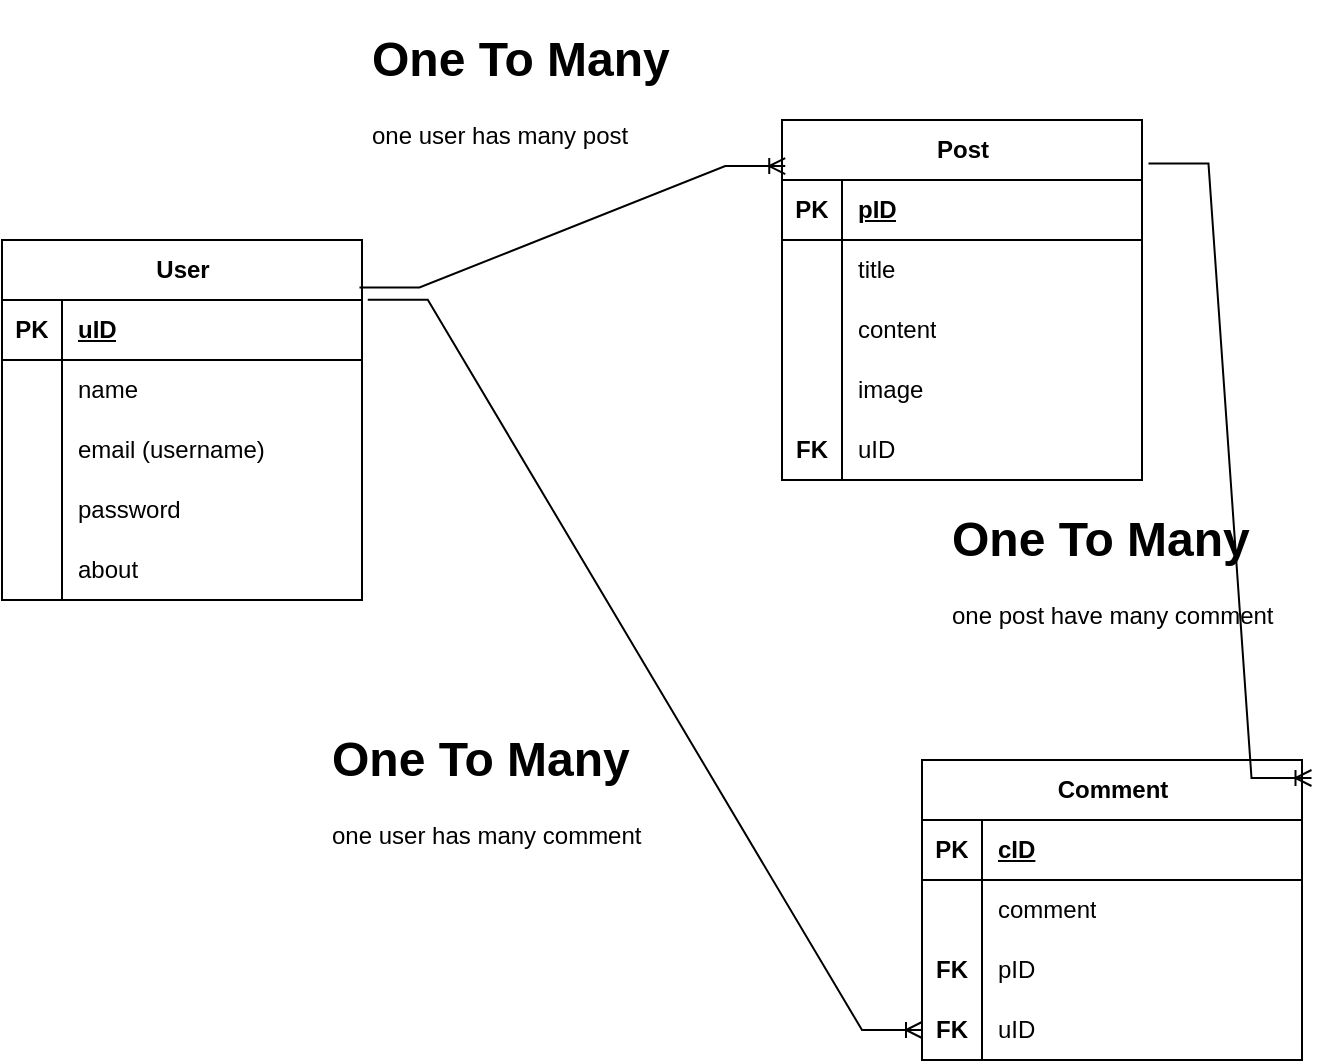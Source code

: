 <mxfile version="22.0.6" type="github">
  <diagram name="Page-1" id="rjUyp8N3hscNRFxweDXh">
    <mxGraphModel dx="1050" dy="1772" grid="1" gridSize="10" guides="1" tooltips="1" connect="1" arrows="1" fold="1" page="1" pageScale="1" pageWidth="827" pageHeight="1169" math="0" shadow="0">
      <root>
        <mxCell id="0" />
        <mxCell id="1" parent="0" />
        <mxCell id="UfklniecfccWjPxdkubK-25" value="User" style="shape=table;startSize=30;container=1;collapsible=1;childLayout=tableLayout;fixedRows=1;rowLines=0;fontStyle=1;align=center;resizeLast=1;html=1;" parent="1" vertex="1">
          <mxGeometry x="100" y="110" width="180" height="180" as="geometry" />
        </mxCell>
        <mxCell id="UfklniecfccWjPxdkubK-26" value="" style="shape=tableRow;horizontal=0;startSize=0;swimlaneHead=0;swimlaneBody=0;fillColor=none;collapsible=0;dropTarget=0;points=[[0,0.5],[1,0.5]];portConstraint=eastwest;top=0;left=0;right=0;bottom=1;" parent="UfklniecfccWjPxdkubK-25" vertex="1">
          <mxGeometry y="30" width="180" height="30" as="geometry" />
        </mxCell>
        <mxCell id="UfklniecfccWjPxdkubK-27" value="PK" style="shape=partialRectangle;connectable=0;fillColor=none;top=0;left=0;bottom=0;right=0;fontStyle=1;overflow=hidden;whiteSpace=wrap;html=1;" parent="UfklniecfccWjPxdkubK-26" vertex="1">
          <mxGeometry width="30" height="30" as="geometry">
            <mxRectangle width="30" height="30" as="alternateBounds" />
          </mxGeometry>
        </mxCell>
        <mxCell id="UfklniecfccWjPxdkubK-28" value="uID" style="shape=partialRectangle;connectable=0;fillColor=none;top=0;left=0;bottom=0;right=0;align=left;spacingLeft=6;fontStyle=5;overflow=hidden;whiteSpace=wrap;html=1;" parent="UfklniecfccWjPxdkubK-26" vertex="1">
          <mxGeometry x="30" width="150" height="30" as="geometry">
            <mxRectangle width="150" height="30" as="alternateBounds" />
          </mxGeometry>
        </mxCell>
        <mxCell id="UfklniecfccWjPxdkubK-29" value="" style="shape=tableRow;horizontal=0;startSize=0;swimlaneHead=0;swimlaneBody=0;fillColor=none;collapsible=0;dropTarget=0;points=[[0,0.5],[1,0.5]];portConstraint=eastwest;top=0;left=0;right=0;bottom=0;" parent="UfklniecfccWjPxdkubK-25" vertex="1">
          <mxGeometry y="60" width="180" height="30" as="geometry" />
        </mxCell>
        <mxCell id="UfklniecfccWjPxdkubK-30" value="" style="shape=partialRectangle;connectable=0;fillColor=none;top=0;left=0;bottom=0;right=0;editable=1;overflow=hidden;whiteSpace=wrap;html=1;" parent="UfklniecfccWjPxdkubK-29" vertex="1">
          <mxGeometry width="30" height="30" as="geometry">
            <mxRectangle width="30" height="30" as="alternateBounds" />
          </mxGeometry>
        </mxCell>
        <mxCell id="UfklniecfccWjPxdkubK-31" value="name" style="shape=partialRectangle;connectable=0;fillColor=none;top=0;left=0;bottom=0;right=0;align=left;spacingLeft=6;overflow=hidden;whiteSpace=wrap;html=1;" parent="UfklniecfccWjPxdkubK-29" vertex="1">
          <mxGeometry x="30" width="150" height="30" as="geometry">
            <mxRectangle width="150" height="30" as="alternateBounds" />
          </mxGeometry>
        </mxCell>
        <mxCell id="UfklniecfccWjPxdkubK-32" value="" style="shape=tableRow;horizontal=0;startSize=0;swimlaneHead=0;swimlaneBody=0;fillColor=none;collapsible=0;dropTarget=0;points=[[0,0.5],[1,0.5]];portConstraint=eastwest;top=0;left=0;right=0;bottom=0;" parent="UfklniecfccWjPxdkubK-25" vertex="1">
          <mxGeometry y="90" width="180" height="30" as="geometry" />
        </mxCell>
        <mxCell id="UfklniecfccWjPxdkubK-33" value="" style="shape=partialRectangle;connectable=0;fillColor=none;top=0;left=0;bottom=0;right=0;editable=1;overflow=hidden;whiteSpace=wrap;html=1;" parent="UfklniecfccWjPxdkubK-32" vertex="1">
          <mxGeometry width="30" height="30" as="geometry">
            <mxRectangle width="30" height="30" as="alternateBounds" />
          </mxGeometry>
        </mxCell>
        <mxCell id="UfklniecfccWjPxdkubK-34" value="email (username)" style="shape=partialRectangle;connectable=0;fillColor=none;top=0;left=0;bottom=0;right=0;align=left;spacingLeft=6;overflow=hidden;whiteSpace=wrap;html=1;" parent="UfklniecfccWjPxdkubK-32" vertex="1">
          <mxGeometry x="30" width="150" height="30" as="geometry">
            <mxRectangle width="150" height="30" as="alternateBounds" />
          </mxGeometry>
        </mxCell>
        <mxCell id="UfklniecfccWjPxdkubK-35" value="" style="shape=tableRow;horizontal=0;startSize=0;swimlaneHead=0;swimlaneBody=0;fillColor=none;collapsible=0;dropTarget=0;points=[[0,0.5],[1,0.5]];portConstraint=eastwest;top=0;left=0;right=0;bottom=0;" parent="UfklniecfccWjPxdkubK-25" vertex="1">
          <mxGeometry y="120" width="180" height="30" as="geometry" />
        </mxCell>
        <mxCell id="UfklniecfccWjPxdkubK-36" value="" style="shape=partialRectangle;connectable=0;fillColor=none;top=0;left=0;bottom=0;right=0;editable=1;overflow=hidden;whiteSpace=wrap;html=1;" parent="UfklniecfccWjPxdkubK-35" vertex="1">
          <mxGeometry width="30" height="30" as="geometry">
            <mxRectangle width="30" height="30" as="alternateBounds" />
          </mxGeometry>
        </mxCell>
        <mxCell id="UfklniecfccWjPxdkubK-37" value="password" style="shape=partialRectangle;connectable=0;fillColor=none;top=0;left=0;bottom=0;right=0;align=left;spacingLeft=6;overflow=hidden;whiteSpace=wrap;html=1;" parent="UfklniecfccWjPxdkubK-35" vertex="1">
          <mxGeometry x="30" width="150" height="30" as="geometry">
            <mxRectangle width="150" height="30" as="alternateBounds" />
          </mxGeometry>
        </mxCell>
        <mxCell id="UfklniecfccWjPxdkubK-38" value="" style="shape=tableRow;horizontal=0;startSize=0;swimlaneHead=0;swimlaneBody=0;fillColor=none;collapsible=0;dropTarget=0;points=[[0,0.5],[1,0.5]];portConstraint=eastwest;top=0;left=0;right=0;bottom=0;" parent="UfklniecfccWjPxdkubK-25" vertex="1">
          <mxGeometry y="150" width="180" height="30" as="geometry" />
        </mxCell>
        <mxCell id="UfklniecfccWjPxdkubK-39" value="" style="shape=partialRectangle;connectable=0;fillColor=none;top=0;left=0;bottom=0;right=0;editable=1;overflow=hidden;whiteSpace=wrap;html=1;" parent="UfklniecfccWjPxdkubK-38" vertex="1">
          <mxGeometry width="30" height="30" as="geometry">
            <mxRectangle width="30" height="30" as="alternateBounds" />
          </mxGeometry>
        </mxCell>
        <mxCell id="UfklniecfccWjPxdkubK-40" value="about" style="shape=partialRectangle;connectable=0;fillColor=none;top=0;left=0;bottom=0;right=0;align=left;spacingLeft=6;overflow=hidden;whiteSpace=wrap;html=1;" parent="UfklniecfccWjPxdkubK-38" vertex="1">
          <mxGeometry x="30" width="150" height="30" as="geometry">
            <mxRectangle width="150" height="30" as="alternateBounds" />
          </mxGeometry>
        </mxCell>
        <mxCell id="UfklniecfccWjPxdkubK-41" value="Post" style="shape=table;startSize=30;container=1;collapsible=1;childLayout=tableLayout;fixedRows=1;rowLines=0;fontStyle=1;align=center;resizeLast=1;html=1;" parent="1" vertex="1">
          <mxGeometry x="490" y="50" width="180" height="180" as="geometry" />
        </mxCell>
        <mxCell id="UfklniecfccWjPxdkubK-42" value="" style="shape=tableRow;horizontal=0;startSize=0;swimlaneHead=0;swimlaneBody=0;fillColor=none;collapsible=0;dropTarget=0;points=[[0,0.5],[1,0.5]];portConstraint=eastwest;top=0;left=0;right=0;bottom=1;" parent="UfklniecfccWjPxdkubK-41" vertex="1">
          <mxGeometry y="30" width="180" height="30" as="geometry" />
        </mxCell>
        <mxCell id="UfklniecfccWjPxdkubK-43" value="PK" style="shape=partialRectangle;connectable=0;fillColor=none;top=0;left=0;bottom=0;right=0;fontStyle=1;overflow=hidden;whiteSpace=wrap;html=1;" parent="UfklniecfccWjPxdkubK-42" vertex="1">
          <mxGeometry width="30" height="30" as="geometry">
            <mxRectangle width="30" height="30" as="alternateBounds" />
          </mxGeometry>
        </mxCell>
        <mxCell id="UfklniecfccWjPxdkubK-44" value="pID" style="shape=partialRectangle;connectable=0;fillColor=none;top=0;left=0;bottom=0;right=0;align=left;spacingLeft=6;fontStyle=5;overflow=hidden;whiteSpace=wrap;html=1;" parent="UfklniecfccWjPxdkubK-42" vertex="1">
          <mxGeometry x="30" width="150" height="30" as="geometry">
            <mxRectangle width="150" height="30" as="alternateBounds" />
          </mxGeometry>
        </mxCell>
        <mxCell id="UfklniecfccWjPxdkubK-45" value="" style="shape=tableRow;horizontal=0;startSize=0;swimlaneHead=0;swimlaneBody=0;fillColor=none;collapsible=0;dropTarget=0;points=[[0,0.5],[1,0.5]];portConstraint=eastwest;top=0;left=0;right=0;bottom=0;" parent="UfklniecfccWjPxdkubK-41" vertex="1">
          <mxGeometry y="60" width="180" height="30" as="geometry" />
        </mxCell>
        <mxCell id="UfklniecfccWjPxdkubK-46" value="" style="shape=partialRectangle;connectable=0;fillColor=none;top=0;left=0;bottom=0;right=0;editable=1;overflow=hidden;whiteSpace=wrap;html=1;" parent="UfklniecfccWjPxdkubK-45" vertex="1">
          <mxGeometry width="30" height="30" as="geometry">
            <mxRectangle width="30" height="30" as="alternateBounds" />
          </mxGeometry>
        </mxCell>
        <mxCell id="UfklniecfccWjPxdkubK-47" value="title" style="shape=partialRectangle;connectable=0;fillColor=none;top=0;left=0;bottom=0;right=0;align=left;spacingLeft=6;overflow=hidden;whiteSpace=wrap;html=1;" parent="UfklniecfccWjPxdkubK-45" vertex="1">
          <mxGeometry x="30" width="150" height="30" as="geometry">
            <mxRectangle width="150" height="30" as="alternateBounds" />
          </mxGeometry>
        </mxCell>
        <mxCell id="UfklniecfccWjPxdkubK-48" value="" style="shape=tableRow;horizontal=0;startSize=0;swimlaneHead=0;swimlaneBody=0;fillColor=none;collapsible=0;dropTarget=0;points=[[0,0.5],[1,0.5]];portConstraint=eastwest;top=0;left=0;right=0;bottom=0;" parent="UfklniecfccWjPxdkubK-41" vertex="1">
          <mxGeometry y="90" width="180" height="30" as="geometry" />
        </mxCell>
        <mxCell id="UfklniecfccWjPxdkubK-49" value="" style="shape=partialRectangle;connectable=0;fillColor=none;top=0;left=0;bottom=0;right=0;editable=1;overflow=hidden;whiteSpace=wrap;html=1;" parent="UfklniecfccWjPxdkubK-48" vertex="1">
          <mxGeometry width="30" height="30" as="geometry">
            <mxRectangle width="30" height="30" as="alternateBounds" />
          </mxGeometry>
        </mxCell>
        <mxCell id="UfklniecfccWjPxdkubK-50" value="content" style="shape=partialRectangle;connectable=0;fillColor=none;top=0;left=0;bottom=0;right=0;align=left;spacingLeft=6;overflow=hidden;whiteSpace=wrap;html=1;" parent="UfklniecfccWjPxdkubK-48" vertex="1">
          <mxGeometry x="30" width="150" height="30" as="geometry">
            <mxRectangle width="150" height="30" as="alternateBounds" />
          </mxGeometry>
        </mxCell>
        <mxCell id="UfklniecfccWjPxdkubK-51" value="" style="shape=tableRow;horizontal=0;startSize=0;swimlaneHead=0;swimlaneBody=0;fillColor=none;collapsible=0;dropTarget=0;points=[[0,0.5],[1,0.5]];portConstraint=eastwest;top=0;left=0;right=0;bottom=0;" parent="UfklniecfccWjPxdkubK-41" vertex="1">
          <mxGeometry y="120" width="180" height="30" as="geometry" />
        </mxCell>
        <mxCell id="UfklniecfccWjPxdkubK-52" value="" style="shape=partialRectangle;connectable=0;fillColor=none;top=0;left=0;bottom=0;right=0;editable=1;overflow=hidden;whiteSpace=wrap;html=1;" parent="UfklniecfccWjPxdkubK-51" vertex="1">
          <mxGeometry width="30" height="30" as="geometry">
            <mxRectangle width="30" height="30" as="alternateBounds" />
          </mxGeometry>
        </mxCell>
        <mxCell id="UfklniecfccWjPxdkubK-53" value="image" style="shape=partialRectangle;connectable=0;fillColor=none;top=0;left=0;bottom=0;right=0;align=left;spacingLeft=6;overflow=hidden;whiteSpace=wrap;html=1;" parent="UfklniecfccWjPxdkubK-51" vertex="1">
          <mxGeometry x="30" width="150" height="30" as="geometry">
            <mxRectangle width="150" height="30" as="alternateBounds" />
          </mxGeometry>
        </mxCell>
        <mxCell id="UfklniecfccWjPxdkubK-54" value="" style="shape=tableRow;horizontal=0;startSize=0;swimlaneHead=0;swimlaneBody=0;fillColor=none;collapsible=0;dropTarget=0;points=[[0,0.5],[1,0.5]];portConstraint=eastwest;top=0;left=0;right=0;bottom=0;" parent="UfklniecfccWjPxdkubK-41" vertex="1">
          <mxGeometry y="150" width="180" height="30" as="geometry" />
        </mxCell>
        <mxCell id="UfklniecfccWjPxdkubK-55" value="&lt;b&gt;FK&lt;/b&gt;" style="shape=partialRectangle;connectable=0;fillColor=none;top=0;left=0;bottom=0;right=0;editable=1;overflow=hidden;whiteSpace=wrap;html=1;" parent="UfklniecfccWjPxdkubK-54" vertex="1">
          <mxGeometry width="30" height="30" as="geometry">
            <mxRectangle width="30" height="30" as="alternateBounds" />
          </mxGeometry>
        </mxCell>
        <mxCell id="UfklniecfccWjPxdkubK-56" value="uID" style="shape=partialRectangle;connectable=0;fillColor=none;top=0;left=0;bottom=0;right=0;align=left;spacingLeft=6;overflow=hidden;whiteSpace=wrap;html=1;" parent="UfklniecfccWjPxdkubK-54" vertex="1">
          <mxGeometry x="30" width="150" height="30" as="geometry">
            <mxRectangle width="150" height="30" as="alternateBounds" />
          </mxGeometry>
        </mxCell>
        <mxCell id="UfklniecfccWjPxdkubK-57" value="" style="edgeStyle=entityRelationEdgeStyle;fontSize=12;html=1;endArrow=ERoneToMany;rounded=0;exitX=0.993;exitY=0.132;exitDx=0;exitDy=0;exitPerimeter=0;entryX=0.009;entryY=0.128;entryDx=0;entryDy=0;entryPerimeter=0;" parent="1" source="UfklniecfccWjPxdkubK-25" target="UfklniecfccWjPxdkubK-41" edge="1">
          <mxGeometry width="100" height="100" relative="1" as="geometry">
            <mxPoint x="360" y="360" as="sourcePoint" />
            <mxPoint x="460" y="260" as="targetPoint" />
            <Array as="points">
              <mxPoint x="430" y="190" />
            </Array>
          </mxGeometry>
        </mxCell>
        <mxCell id="UfklniecfccWjPxdkubK-58" value="&lt;h1&gt;One To Many&lt;/h1&gt;&lt;div&gt;one user has many post&lt;/div&gt;" style="text;html=1;strokeColor=none;fillColor=none;spacing=5;spacingTop=-20;whiteSpace=wrap;overflow=hidden;rounded=0;" parent="1" vertex="1">
          <mxGeometry x="280" width="190" height="120" as="geometry" />
        </mxCell>
        <mxCell id="deNLzxWSHzWWTBTPhTGv-1" value="Comment" style="shape=table;startSize=30;container=1;collapsible=1;childLayout=tableLayout;fixedRows=1;rowLines=0;fontStyle=1;align=center;resizeLast=1;html=1;" vertex="1" parent="1">
          <mxGeometry x="560" y="370" width="190" height="150" as="geometry" />
        </mxCell>
        <mxCell id="deNLzxWSHzWWTBTPhTGv-2" value="" style="shape=tableRow;horizontal=0;startSize=0;swimlaneHead=0;swimlaneBody=0;fillColor=none;collapsible=0;dropTarget=0;points=[[0,0.5],[1,0.5]];portConstraint=eastwest;top=0;left=0;right=0;bottom=1;" vertex="1" parent="deNLzxWSHzWWTBTPhTGv-1">
          <mxGeometry y="30" width="190" height="30" as="geometry" />
        </mxCell>
        <mxCell id="deNLzxWSHzWWTBTPhTGv-3" value="PK" style="shape=partialRectangle;connectable=0;fillColor=none;top=0;left=0;bottom=0;right=0;fontStyle=1;overflow=hidden;whiteSpace=wrap;html=1;" vertex="1" parent="deNLzxWSHzWWTBTPhTGv-2">
          <mxGeometry width="30" height="30" as="geometry">
            <mxRectangle width="30" height="30" as="alternateBounds" />
          </mxGeometry>
        </mxCell>
        <mxCell id="deNLzxWSHzWWTBTPhTGv-4" value="cID" style="shape=partialRectangle;connectable=0;fillColor=none;top=0;left=0;bottom=0;right=0;align=left;spacingLeft=6;fontStyle=5;overflow=hidden;whiteSpace=wrap;html=1;" vertex="1" parent="deNLzxWSHzWWTBTPhTGv-2">
          <mxGeometry x="30" width="160" height="30" as="geometry">
            <mxRectangle width="160" height="30" as="alternateBounds" />
          </mxGeometry>
        </mxCell>
        <mxCell id="deNLzxWSHzWWTBTPhTGv-5" value="" style="shape=tableRow;horizontal=0;startSize=0;swimlaneHead=0;swimlaneBody=0;fillColor=none;collapsible=0;dropTarget=0;points=[[0,0.5],[1,0.5]];portConstraint=eastwest;top=0;left=0;right=0;bottom=0;" vertex="1" parent="deNLzxWSHzWWTBTPhTGv-1">
          <mxGeometry y="60" width="190" height="30" as="geometry" />
        </mxCell>
        <mxCell id="deNLzxWSHzWWTBTPhTGv-6" value="" style="shape=partialRectangle;connectable=0;fillColor=none;top=0;left=0;bottom=0;right=0;editable=1;overflow=hidden;whiteSpace=wrap;html=1;" vertex="1" parent="deNLzxWSHzWWTBTPhTGv-5">
          <mxGeometry width="30" height="30" as="geometry">
            <mxRectangle width="30" height="30" as="alternateBounds" />
          </mxGeometry>
        </mxCell>
        <mxCell id="deNLzxWSHzWWTBTPhTGv-7" value="comment" style="shape=partialRectangle;connectable=0;fillColor=none;top=0;left=0;bottom=0;right=0;align=left;spacingLeft=6;overflow=hidden;whiteSpace=wrap;html=1;" vertex="1" parent="deNLzxWSHzWWTBTPhTGv-5">
          <mxGeometry x="30" width="160" height="30" as="geometry">
            <mxRectangle width="160" height="30" as="alternateBounds" />
          </mxGeometry>
        </mxCell>
        <mxCell id="deNLzxWSHzWWTBTPhTGv-8" value="" style="shape=tableRow;horizontal=0;startSize=0;swimlaneHead=0;swimlaneBody=0;fillColor=none;collapsible=0;dropTarget=0;points=[[0,0.5],[1,0.5]];portConstraint=eastwest;top=0;left=0;right=0;bottom=0;" vertex="1" parent="deNLzxWSHzWWTBTPhTGv-1">
          <mxGeometry y="90" width="190" height="30" as="geometry" />
        </mxCell>
        <mxCell id="deNLzxWSHzWWTBTPhTGv-9" value="&lt;b&gt;FK&lt;/b&gt;" style="shape=partialRectangle;connectable=0;fillColor=none;top=0;left=0;bottom=0;right=0;editable=1;overflow=hidden;whiteSpace=wrap;html=1;" vertex="1" parent="deNLzxWSHzWWTBTPhTGv-8">
          <mxGeometry width="30" height="30" as="geometry">
            <mxRectangle width="30" height="30" as="alternateBounds" />
          </mxGeometry>
        </mxCell>
        <mxCell id="deNLzxWSHzWWTBTPhTGv-10" value="pID" style="shape=partialRectangle;connectable=0;fillColor=none;top=0;left=0;bottom=0;right=0;align=left;spacingLeft=6;overflow=hidden;whiteSpace=wrap;html=1;" vertex="1" parent="deNLzxWSHzWWTBTPhTGv-8">
          <mxGeometry x="30" width="160" height="30" as="geometry">
            <mxRectangle width="160" height="30" as="alternateBounds" />
          </mxGeometry>
        </mxCell>
        <mxCell id="deNLzxWSHzWWTBTPhTGv-11" value="" style="shape=tableRow;horizontal=0;startSize=0;swimlaneHead=0;swimlaneBody=0;fillColor=none;collapsible=0;dropTarget=0;points=[[0,0.5],[1,0.5]];portConstraint=eastwest;top=0;left=0;right=0;bottom=0;" vertex="1" parent="deNLzxWSHzWWTBTPhTGv-1">
          <mxGeometry y="120" width="190" height="30" as="geometry" />
        </mxCell>
        <mxCell id="deNLzxWSHzWWTBTPhTGv-12" value="&lt;b&gt;FK&lt;/b&gt;" style="shape=partialRectangle;connectable=0;fillColor=none;top=0;left=0;bottom=0;right=0;editable=1;overflow=hidden;whiteSpace=wrap;html=1;" vertex="1" parent="deNLzxWSHzWWTBTPhTGv-11">
          <mxGeometry width="30" height="30" as="geometry">
            <mxRectangle width="30" height="30" as="alternateBounds" />
          </mxGeometry>
        </mxCell>
        <mxCell id="deNLzxWSHzWWTBTPhTGv-13" value="uID" style="shape=partialRectangle;connectable=0;fillColor=none;top=0;left=0;bottom=0;right=0;align=left;spacingLeft=6;overflow=hidden;whiteSpace=wrap;html=1;" vertex="1" parent="deNLzxWSHzWWTBTPhTGv-11">
          <mxGeometry x="30" width="160" height="30" as="geometry">
            <mxRectangle width="160" height="30" as="alternateBounds" />
          </mxGeometry>
        </mxCell>
        <mxCell id="deNLzxWSHzWWTBTPhTGv-20" value="" style="edgeStyle=entityRelationEdgeStyle;fontSize=12;html=1;endArrow=ERoneToMany;rounded=0;exitX=1.016;exitY=0.166;exitDx=0;exitDy=0;exitPerimeter=0;entryX=0;entryY=0.5;entryDx=0;entryDy=0;" edge="1" parent="1" source="UfklniecfccWjPxdkubK-25" target="deNLzxWSHzWWTBTPhTGv-11">
          <mxGeometry width="100" height="100" relative="1" as="geometry">
            <mxPoint x="160.26" y="430.96" as="sourcePoint" />
            <mxPoint x="373.26" y="369.96" as="targetPoint" />
            <Array as="points">
              <mxPoint x="311.26" y="486.96" />
            </Array>
          </mxGeometry>
        </mxCell>
        <mxCell id="deNLzxWSHzWWTBTPhTGv-21" value="" style="edgeStyle=entityRelationEdgeStyle;fontSize=12;html=1;endArrow=ERoneToMany;rounded=0;exitX=1.018;exitY=0.121;exitDx=0;exitDy=0;exitPerimeter=0;entryX=1.025;entryY=0.06;entryDx=0;entryDy=0;entryPerimeter=0;" edge="1" parent="1" source="UfklniecfccWjPxdkubK-41" target="deNLzxWSHzWWTBTPhTGv-1">
          <mxGeometry width="100" height="100" relative="1" as="geometry">
            <mxPoint x="710" y="30.0" as="sourcePoint" />
            <mxPoint x="792.51" y="349.19" as="targetPoint" />
            <Array as="points">
              <mxPoint x="839.02" y="313.66" />
              <mxPoint x="779.28" y="224.94" />
              <mxPoint x="809.28" y="328.94" />
            </Array>
          </mxGeometry>
        </mxCell>
        <mxCell id="deNLzxWSHzWWTBTPhTGv-22" value="&lt;h1&gt;One To Many&lt;/h1&gt;&lt;div&gt;one user has many comment&lt;/div&gt;" style="text;html=1;strokeColor=none;fillColor=none;spacing=5;spacingTop=-20;whiteSpace=wrap;overflow=hidden;rounded=0;" vertex="1" parent="1">
          <mxGeometry x="260" y="350" width="190" height="120" as="geometry" />
        </mxCell>
        <mxCell id="deNLzxWSHzWWTBTPhTGv-23" value="&lt;h1&gt;One To Many&lt;/h1&gt;&lt;div&gt;one post have many comment&lt;/div&gt;" style="text;html=1;strokeColor=none;fillColor=none;spacing=5;spacingTop=-20;whiteSpace=wrap;overflow=hidden;rounded=0;" vertex="1" parent="1">
          <mxGeometry x="570" y="240" width="190" height="120" as="geometry" />
        </mxCell>
      </root>
    </mxGraphModel>
  </diagram>
</mxfile>
